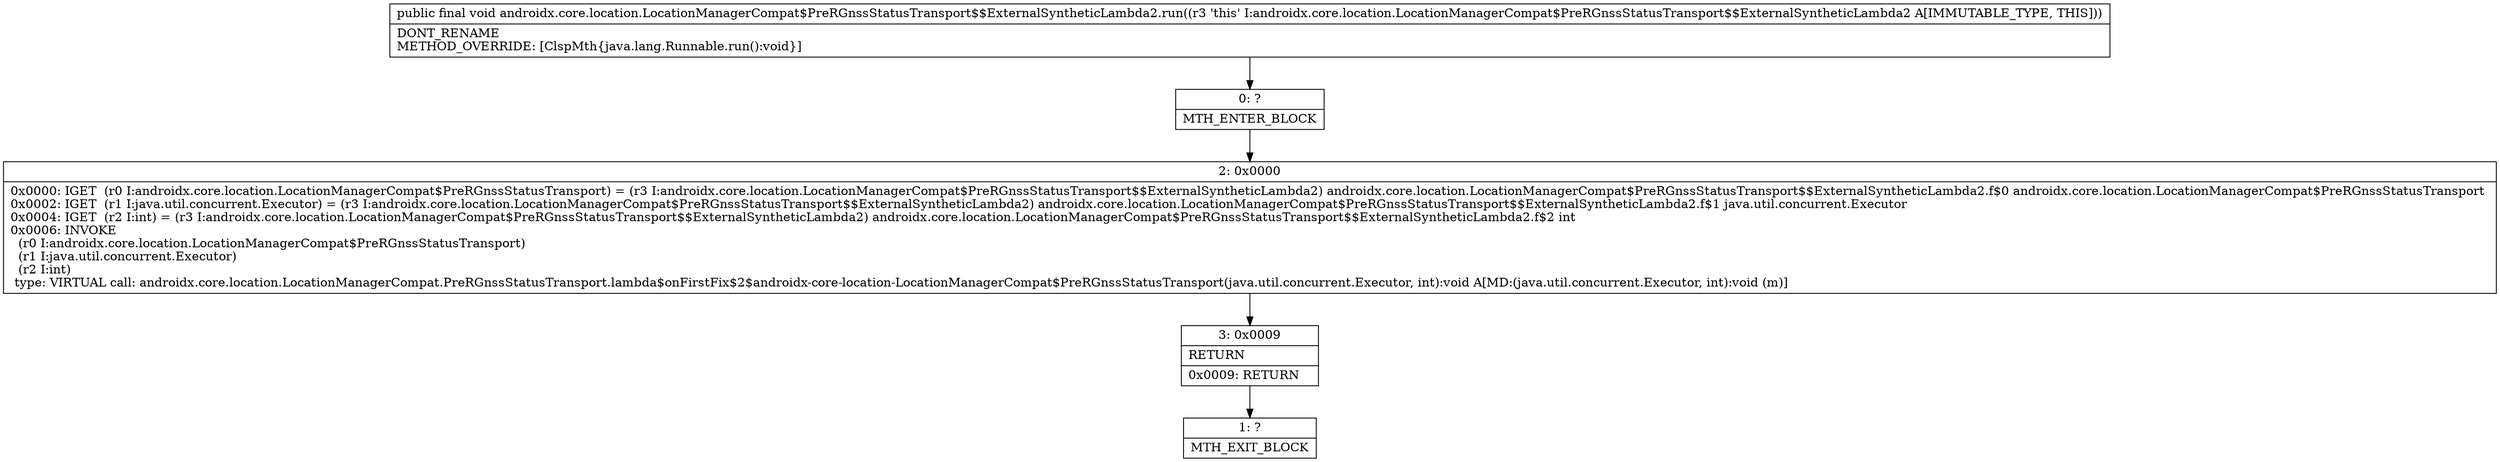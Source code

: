digraph "CFG forandroidx.core.location.LocationManagerCompat$PreRGnssStatusTransport$$ExternalSyntheticLambda2.run()V" {
Node_0 [shape=record,label="{0\:\ ?|MTH_ENTER_BLOCK\l}"];
Node_2 [shape=record,label="{2\:\ 0x0000|0x0000: IGET  (r0 I:androidx.core.location.LocationManagerCompat$PreRGnssStatusTransport) = (r3 I:androidx.core.location.LocationManagerCompat$PreRGnssStatusTransport$$ExternalSyntheticLambda2) androidx.core.location.LocationManagerCompat$PreRGnssStatusTransport$$ExternalSyntheticLambda2.f$0 androidx.core.location.LocationManagerCompat$PreRGnssStatusTransport \l0x0002: IGET  (r1 I:java.util.concurrent.Executor) = (r3 I:androidx.core.location.LocationManagerCompat$PreRGnssStatusTransport$$ExternalSyntheticLambda2) androidx.core.location.LocationManagerCompat$PreRGnssStatusTransport$$ExternalSyntheticLambda2.f$1 java.util.concurrent.Executor \l0x0004: IGET  (r2 I:int) = (r3 I:androidx.core.location.LocationManagerCompat$PreRGnssStatusTransport$$ExternalSyntheticLambda2) androidx.core.location.LocationManagerCompat$PreRGnssStatusTransport$$ExternalSyntheticLambda2.f$2 int \l0x0006: INVOKE  \l  (r0 I:androidx.core.location.LocationManagerCompat$PreRGnssStatusTransport)\l  (r1 I:java.util.concurrent.Executor)\l  (r2 I:int)\l type: VIRTUAL call: androidx.core.location.LocationManagerCompat.PreRGnssStatusTransport.lambda$onFirstFix$2$androidx\-core\-location\-LocationManagerCompat$PreRGnssStatusTransport(java.util.concurrent.Executor, int):void A[MD:(java.util.concurrent.Executor, int):void (m)]\l}"];
Node_3 [shape=record,label="{3\:\ 0x0009|RETURN\l|0x0009: RETURN   \l}"];
Node_1 [shape=record,label="{1\:\ ?|MTH_EXIT_BLOCK\l}"];
MethodNode[shape=record,label="{public final void androidx.core.location.LocationManagerCompat$PreRGnssStatusTransport$$ExternalSyntheticLambda2.run((r3 'this' I:androidx.core.location.LocationManagerCompat$PreRGnssStatusTransport$$ExternalSyntheticLambda2 A[IMMUTABLE_TYPE, THIS]))  | DONT_RENAME\lMETHOD_OVERRIDE: [ClspMth\{java.lang.Runnable.run():void\}]\l}"];
MethodNode -> Node_0;Node_0 -> Node_2;
Node_2 -> Node_3;
Node_3 -> Node_1;
}

